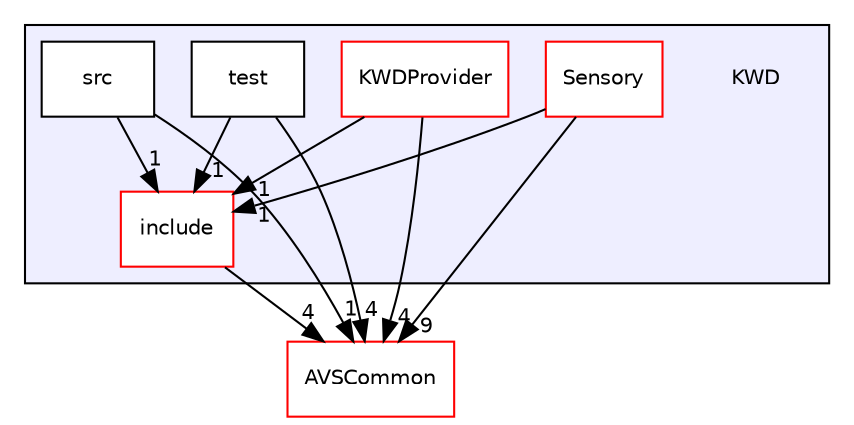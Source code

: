digraph "/workplace/avs-device-sdk/KWD" {
  compound=true
  node [ fontsize="10", fontname="Helvetica"];
  edge [ labelfontsize="10", labelfontname="Helvetica"];
  subgraph clusterdir_d0ae40f34093660421d9f00fd3d110f5 {
    graph [ bgcolor="#eeeeff", pencolor="black", label="" URL="dir_d0ae40f34093660421d9f00fd3d110f5.html"];
    dir_d0ae40f34093660421d9f00fd3d110f5 [shape=plaintext label="KWD"];
    dir_8dea89c1bb4f7e14d42e016f897bd2de [shape=box label="include" color="red" fillcolor="white" style="filled" URL="dir_8dea89c1bb4f7e14d42e016f897bd2de.html"];
    dir_c9a193c1c2edbf088be64b91af50d436 [shape=box label="KWDProvider" color="red" fillcolor="white" style="filled" URL="dir_c9a193c1c2edbf088be64b91af50d436.html"];
    dir_3b650c7af5a92e78b431c566d27e27fb [shape=box label="Sensory" color="red" fillcolor="white" style="filled" URL="dir_3b650c7af5a92e78b431c566d27e27fb.html"];
    dir_1104beda8a197feaba7f001b12a48aaa [shape=box label="src" color="black" fillcolor="white" style="filled" URL="dir_1104beda8a197feaba7f001b12a48aaa.html"];
    dir_77a9fa317ee4e0123b66e295e59e5001 [shape=box label="test" color="black" fillcolor="white" style="filled" URL="dir_77a9fa317ee4e0123b66e295e59e5001.html"];
  }
  dir_13e65effb2bde530b17b3d5eefcd0266 [shape=box label="AVSCommon" fillcolor="white" style="filled" color="red" URL="dir_13e65effb2bde530b17b3d5eefcd0266.html"];
  dir_1104beda8a197feaba7f001b12a48aaa->dir_13e65effb2bde530b17b3d5eefcd0266 [headlabel="1", labeldistance=1.5 headhref="dir_000546_000017.html"];
  dir_1104beda8a197feaba7f001b12a48aaa->dir_8dea89c1bb4f7e14d42e016f897bd2de [headlabel="1", labeldistance=1.5 headhref="dir_000546_000535.html"];
  dir_77a9fa317ee4e0123b66e295e59e5001->dir_13e65effb2bde530b17b3d5eefcd0266 [headlabel="4", labeldistance=1.5 headhref="dir_000547_000017.html"];
  dir_77a9fa317ee4e0123b66e295e59e5001->dir_8dea89c1bb4f7e14d42e016f897bd2de [headlabel="1", labeldistance=1.5 headhref="dir_000547_000535.html"];
  dir_3b650c7af5a92e78b431c566d27e27fb->dir_13e65effb2bde530b17b3d5eefcd0266 [headlabel="9", labeldistance=1.5 headhref="dir_000541_000017.html"];
  dir_3b650c7af5a92e78b431c566d27e27fb->dir_8dea89c1bb4f7e14d42e016f897bd2de [headlabel="1", labeldistance=1.5 headhref="dir_000541_000535.html"];
  dir_8dea89c1bb4f7e14d42e016f897bd2de->dir_13e65effb2bde530b17b3d5eefcd0266 [headlabel="4", labeldistance=1.5 headhref="dir_000535_000017.html"];
  dir_c9a193c1c2edbf088be64b91af50d436->dir_13e65effb2bde530b17b3d5eefcd0266 [headlabel="4", labeldistance=1.5 headhref="dir_000537_000017.html"];
  dir_c9a193c1c2edbf088be64b91af50d436->dir_8dea89c1bb4f7e14d42e016f897bd2de [headlabel="1", labeldistance=1.5 headhref="dir_000537_000535.html"];
}
